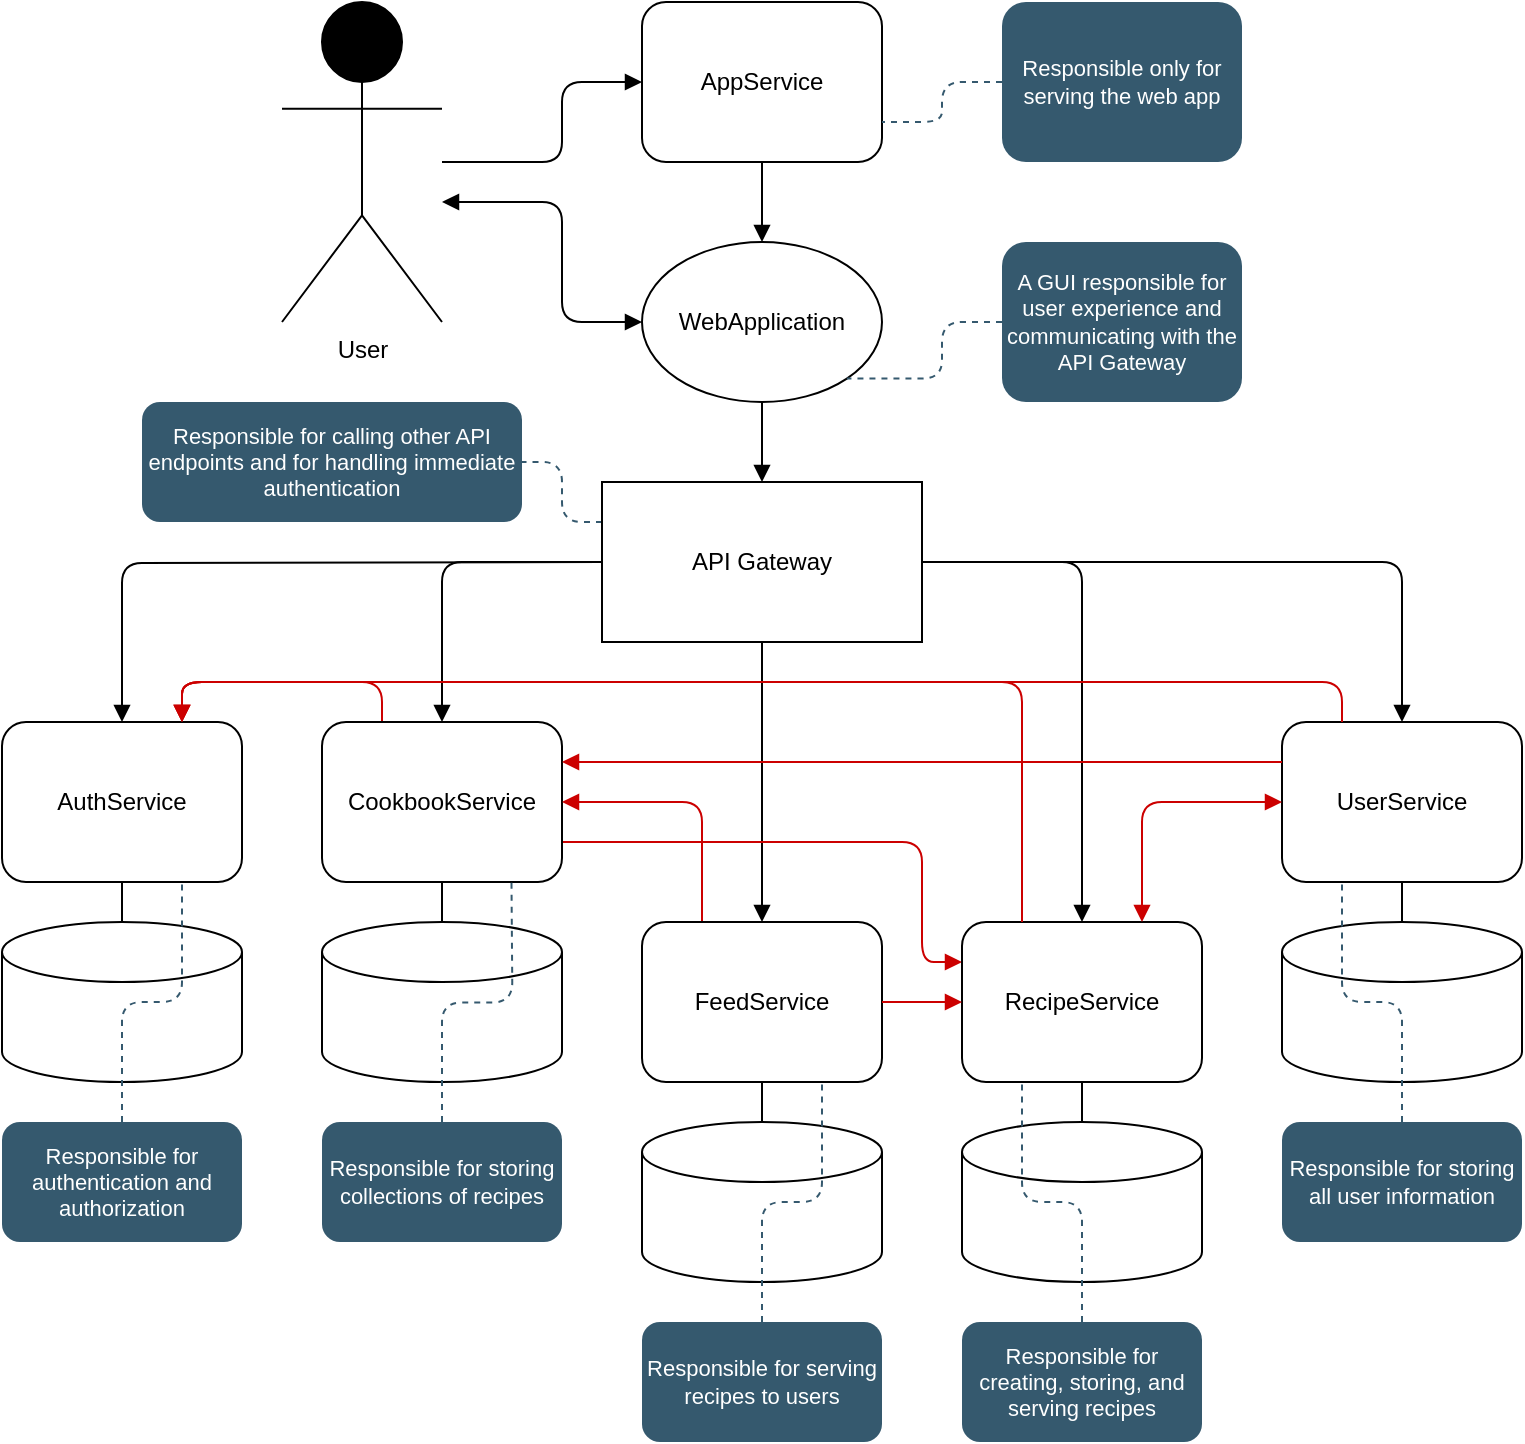 <mxfile version="23.0.2" type="device">
  <diagram name="Page-1" id="OY2iPuIFfPLl3rpVCC-p">
    <mxGraphModel dx="1093" dy="798" grid="1" gridSize="10" guides="1" tooltips="1" connect="1" arrows="1" fold="1" page="1" pageScale="1" pageWidth="800" pageHeight="800" background="none" math="0" shadow="0">
      <root>
        <mxCell id="0" />
        <mxCell id="1" parent="0" />
        <mxCell id="rQv3BPeQmRKRY3msomSt-50" style="edgeStyle=orthogonalEdgeStyle;shape=connector;curved=0;rounded=1;orthogonalLoop=1;jettySize=auto;html=1;entryX=0;entryY=0.5;entryDx=0;entryDy=0;labelBackgroundColor=default;strokeColor=default;align=center;verticalAlign=middle;fontFamily=Helvetica;fontSize=11;fontColor=default;endArrow=block;endFill=1;" parent="1" source="rQv3BPeQmRKRY3msomSt-1" target="rQv3BPeQmRKRY3msomSt-4" edge="1">
          <mxGeometry relative="1" as="geometry">
            <mxPoint x="250" y="110" as="sourcePoint" />
            <Array as="points">
              <mxPoint x="300" y="120" />
              <mxPoint x="300" y="80" />
            </Array>
          </mxGeometry>
        </mxCell>
        <mxCell id="rQv3BPeQmRKRY3msomSt-1" value="User&lt;br&gt;" style="shape=umlActor;verticalLabelPosition=bottom;verticalAlign=top;html=1;outlineConnect=0;fillColor=#000000;" parent="1" vertex="1">
          <mxGeometry x="160" y="40" width="80" height="160" as="geometry" />
        </mxCell>
        <mxCell id="rQv3BPeQmRKRY3msomSt-52" style="edgeStyle=orthogonalEdgeStyle;shape=connector;curved=0;rounded=1;orthogonalLoop=1;jettySize=auto;html=1;entryX=0.5;entryY=0;entryDx=0;entryDy=0;labelBackgroundColor=default;strokeColor=default;align=center;verticalAlign=middle;fontFamily=Helvetica;fontSize=11;fontColor=default;endArrow=block;endFill=1;" parent="1" source="rQv3BPeQmRKRY3msomSt-4" target="rQv3BPeQmRKRY3msomSt-5" edge="1">
          <mxGeometry relative="1" as="geometry" />
        </mxCell>
        <mxCell id="rQv3BPeQmRKRY3msomSt-4" value="AppService" style="rounded=1;whiteSpace=wrap;html=1;" parent="1" vertex="1">
          <mxGeometry x="340" y="40" width="120" height="80" as="geometry" />
        </mxCell>
        <mxCell id="rQv3BPeQmRKRY3msomSt-45" style="edgeStyle=orthogonalEdgeStyle;shape=connector;curved=0;rounded=1;orthogonalLoop=1;jettySize=auto;html=1;entryX=0.5;entryY=0;entryDx=0;entryDy=0;labelBackgroundColor=default;strokeColor=default;align=center;verticalAlign=middle;fontFamily=Helvetica;fontSize=11;fontColor=default;endArrow=block;endFill=1;" parent="1" source="rQv3BPeQmRKRY3msomSt-5" target="rQv3BPeQmRKRY3msomSt-6" edge="1">
          <mxGeometry relative="1" as="geometry" />
        </mxCell>
        <mxCell id="rQv3BPeQmRKRY3msomSt-5" value="WebApplication" style="ellipse;whiteSpace=wrap;html=1;" parent="1" vertex="1">
          <mxGeometry x="340" y="160" width="120" height="80" as="geometry" />
        </mxCell>
        <mxCell id="rQv3BPeQmRKRY3msomSt-12" style="edgeStyle=orthogonalEdgeStyle;rounded=1;orthogonalLoop=1;jettySize=auto;html=1;exitX=0;exitY=0.5;exitDx=0;exitDy=0;entryX=0.5;entryY=0;entryDx=0;entryDy=0;endArrow=block;endFill=1;curved=0;" parent="1" source="rQv3BPeQmRKRY3msomSt-6" target="rQv3BPeQmRKRY3msomSt-8" edge="1">
          <mxGeometry relative="1" as="geometry" />
        </mxCell>
        <mxCell id="rQv3BPeQmRKRY3msomSt-33" style="edgeStyle=orthogonalEdgeStyle;rounded=0;orthogonalLoop=1;jettySize=auto;html=1;entryX=0.5;entryY=0;entryDx=0;entryDy=0;endArrow=block;endFill=1;" parent="1" source="rQv3BPeQmRKRY3msomSt-6" target="rQv3BPeQmRKRY3msomSt-20" edge="1">
          <mxGeometry relative="1" as="geometry" />
        </mxCell>
        <mxCell id="rQv3BPeQmRKRY3msomSt-66" style="edgeStyle=orthogonalEdgeStyle;shape=connector;curved=0;rounded=1;orthogonalLoop=1;jettySize=auto;html=1;exitX=0;exitY=0.25;exitDx=0;exitDy=0;entryX=1;entryY=0.5;entryDx=0;entryDy=0;labelBackgroundColor=default;strokeColor=#35596E;align=center;verticalAlign=middle;fontFamily=Helvetica;fontSize=11;fontColor=default;endArrow=none;endFill=0;dashed=1;" parent="1" source="rQv3BPeQmRKRY3msomSt-6" target="rQv3BPeQmRKRY3msomSt-64" edge="1">
          <mxGeometry relative="1" as="geometry" />
        </mxCell>
        <mxCell id="rQv3BPeQmRKRY3msomSt-6" value="API Gateway" style="rounded=0;whiteSpace=wrap;html=1;" parent="1" vertex="1">
          <mxGeometry x="320" y="280" width="160" height="80" as="geometry" />
        </mxCell>
        <mxCell id="rQv3BPeQmRKRY3msomSt-13" style="edgeStyle=orthogonalEdgeStyle;rounded=1;orthogonalLoop=1;jettySize=auto;html=1;exitX=0.5;exitY=0;exitDx=0;exitDy=0;entryX=0.5;entryY=0;entryDx=0;entryDy=0;endArrow=block;endFill=1;curved=0;" parent="1" target="rQv3BPeQmRKRY3msomSt-7" edge="1">
          <mxGeometry relative="1" as="geometry">
            <mxPoint x="320" y="320" as="sourcePoint" />
          </mxGeometry>
        </mxCell>
        <mxCell id="rQv3BPeQmRKRY3msomSt-7" value="AuthService" style="rounded=1;whiteSpace=wrap;html=1;" parent="1" vertex="1">
          <mxGeometry x="20" y="400" width="120" height="80" as="geometry" />
        </mxCell>
        <mxCell id="rQv3BPeQmRKRY3msomSt-29" value="" style="edgeStyle=orthogonalEdgeStyle;rounded=0;orthogonalLoop=1;jettySize=auto;html=1;endArrow=none;endFill=0;" parent="1" source="rQv3BPeQmRKRY3msomSt-8" target="rQv3BPeQmRKRY3msomSt-17" edge="1">
          <mxGeometry relative="1" as="geometry" />
        </mxCell>
        <mxCell id="rQv3BPeQmRKRY3msomSt-37" style="edgeStyle=orthogonalEdgeStyle;shape=connector;curved=0;rounded=1;orthogonalLoop=1;jettySize=auto;html=1;entryX=0;entryY=0.25;entryDx=0;entryDy=0;labelBackgroundColor=default;align=center;verticalAlign=middle;fontFamily=Helvetica;fontSize=11;fontColor=default;endArrow=block;endFill=1;strokeColor=#CC0000;exitX=1;exitY=0.75;exitDx=0;exitDy=0;" parent="1" source="rQv3BPeQmRKRY3msomSt-8" target="rQv3BPeQmRKRY3msomSt-9" edge="1">
          <mxGeometry relative="1" as="geometry">
            <Array as="points">
              <mxPoint x="480" y="460" />
              <mxPoint x="480" y="520" />
            </Array>
          </mxGeometry>
        </mxCell>
        <mxCell id="h1KjMi-bS9tO_MLpqdWS-1" style="edgeStyle=orthogonalEdgeStyle;rounded=1;orthogonalLoop=1;jettySize=auto;html=1;exitX=0.25;exitY=0;exitDx=0;exitDy=0;entryX=0.75;entryY=0;entryDx=0;entryDy=0;endArrow=block;endFill=1;curved=0;strokeColor=#CC0000;" edge="1" parent="1" source="rQv3BPeQmRKRY3msomSt-8" target="rQv3BPeQmRKRY3msomSt-7">
          <mxGeometry relative="1" as="geometry">
            <Array as="points">
              <mxPoint x="210" y="380" />
              <mxPoint x="110" y="380" />
            </Array>
          </mxGeometry>
        </mxCell>
        <mxCell id="rQv3BPeQmRKRY3msomSt-8" value="CookbookService" style="rounded=1;whiteSpace=wrap;html=1;" parent="1" vertex="1">
          <mxGeometry x="180" y="400" width="120" height="80" as="geometry" />
        </mxCell>
        <mxCell id="rQv3BPeQmRKRY3msomSt-14" style="edgeStyle=orthogonalEdgeStyle;rounded=1;orthogonalLoop=1;jettySize=auto;html=1;exitX=1;exitY=0.5;exitDx=0;exitDy=0;entryX=0.5;entryY=0;entryDx=0;entryDy=0;endArrow=block;endFill=1;curved=0;" parent="1" source="rQv3BPeQmRKRY3msomSt-6" target="rQv3BPeQmRKRY3msomSt-9" edge="1">
          <mxGeometry relative="1" as="geometry" />
        </mxCell>
        <mxCell id="rQv3BPeQmRKRY3msomSt-30" value="" style="edgeStyle=orthogonalEdgeStyle;rounded=0;orthogonalLoop=1;jettySize=auto;html=1;endArrow=none;endFill=0;" parent="1" source="rQv3BPeQmRKRY3msomSt-9" target="rQv3BPeQmRKRY3msomSt-18" edge="1">
          <mxGeometry relative="1" as="geometry" />
        </mxCell>
        <mxCell id="rQv3BPeQmRKRY3msomSt-9" value="RecipeService" style="rounded=1;whiteSpace=wrap;html=1;" parent="1" vertex="1">
          <mxGeometry x="500" y="500" width="120" height="80" as="geometry" />
        </mxCell>
        <mxCell id="rQv3BPeQmRKRY3msomSt-31" value="" style="edgeStyle=orthogonalEdgeStyle;rounded=0;orthogonalLoop=1;jettySize=auto;html=1;endArrow=none;endFill=0;" parent="1" source="rQv3BPeQmRKRY3msomSt-10" target="rQv3BPeQmRKRY3msomSt-19" edge="1">
          <mxGeometry relative="1" as="geometry" />
        </mxCell>
        <mxCell id="rQv3BPeQmRKRY3msomSt-10" value="UserService" style="rounded=1;whiteSpace=wrap;html=1;" parent="1" vertex="1">
          <mxGeometry x="660" y="400" width="120" height="80" as="geometry" />
        </mxCell>
        <mxCell id="rQv3BPeQmRKRY3msomSt-16" value="" style="shape=cylinder3;whiteSpace=wrap;html=1;boundedLbl=1;backgroundOutline=1;size=15;" parent="1" vertex="1">
          <mxGeometry x="20" y="500" width="120" height="80" as="geometry" />
        </mxCell>
        <mxCell id="rQv3BPeQmRKRY3msomSt-17" value="" style="shape=cylinder3;whiteSpace=wrap;html=1;boundedLbl=1;backgroundOutline=1;size=15;" parent="1" vertex="1">
          <mxGeometry x="180" y="500" width="120" height="80" as="geometry" />
        </mxCell>
        <mxCell id="rQv3BPeQmRKRY3msomSt-18" value="" style="shape=cylinder3;whiteSpace=wrap;html=1;boundedLbl=1;backgroundOutline=1;size=15;" parent="1" vertex="1">
          <mxGeometry x="500" y="600" width="120" height="80" as="geometry" />
        </mxCell>
        <mxCell id="rQv3BPeQmRKRY3msomSt-19" value="" style="shape=cylinder3;whiteSpace=wrap;html=1;boundedLbl=1;backgroundOutline=1;size=15;" parent="1" vertex="1">
          <mxGeometry x="660" y="500" width="120" height="80" as="geometry" />
        </mxCell>
        <mxCell id="h1KjMi-bS9tO_MLpqdWS-2" style="edgeStyle=orthogonalEdgeStyle;rounded=1;orthogonalLoop=1;jettySize=auto;html=1;exitX=0.25;exitY=0;exitDx=0;exitDy=0;entryX=1;entryY=0.5;entryDx=0;entryDy=0;strokeColor=#CC0000;curved=0;endArrow=block;endFill=1;" edge="1" parent="1" source="rQv3BPeQmRKRY3msomSt-20" target="rQv3BPeQmRKRY3msomSt-8">
          <mxGeometry relative="1" as="geometry" />
        </mxCell>
        <mxCell id="rQv3BPeQmRKRY3msomSt-20" value="FeedService" style="rounded=1;whiteSpace=wrap;html=1;" parent="1" vertex="1">
          <mxGeometry x="340" y="500" width="120" height="80" as="geometry" />
        </mxCell>
        <mxCell id="rQv3BPeQmRKRY3msomSt-23" value="" style="shape=cylinder3;whiteSpace=wrap;html=1;boundedLbl=1;backgroundOutline=1;size=15;" parent="1" vertex="1">
          <mxGeometry x="340" y="600" width="120" height="80" as="geometry" />
        </mxCell>
        <mxCell id="rQv3BPeQmRKRY3msomSt-25" style="edgeStyle=orthogonalEdgeStyle;rounded=0;orthogonalLoop=1;jettySize=auto;html=1;exitX=0.5;exitY=1;exitDx=0;exitDy=0;entryX=0.5;entryY=0;entryDx=0;entryDy=0;entryPerimeter=0;endArrow=none;endFill=0;curved=1;" parent="1" source="rQv3BPeQmRKRY3msomSt-7" target="rQv3BPeQmRKRY3msomSt-16" edge="1">
          <mxGeometry relative="1" as="geometry" />
        </mxCell>
        <mxCell id="rQv3BPeQmRKRY3msomSt-39" style="edgeStyle=orthogonalEdgeStyle;shape=connector;curved=0;rounded=1;orthogonalLoop=1;jettySize=auto;html=1;entryX=0.5;entryY=0;entryDx=0;entryDy=0;entryPerimeter=0;labelBackgroundColor=default;strokeColor=default;align=center;verticalAlign=middle;fontFamily=Helvetica;fontSize=11;fontColor=default;endArrow=none;endFill=0;" parent="1" source="rQv3BPeQmRKRY3msomSt-20" target="rQv3BPeQmRKRY3msomSt-23" edge="1">
          <mxGeometry relative="1" as="geometry" />
        </mxCell>
        <mxCell id="rQv3BPeQmRKRY3msomSt-58" style="edgeStyle=orthogonalEdgeStyle;shape=connector;curved=0;rounded=1;orthogonalLoop=1;jettySize=auto;html=1;entryX=0.75;entryY=1;entryDx=0;entryDy=0;labelBackgroundColor=default;strokeColor=#35596E;align=center;verticalAlign=middle;fontFamily=Helvetica;fontSize=11;fontColor=default;endArrow=none;endFill=0;dashed=1;exitX=0.5;exitY=0;exitDx=0;exitDy=0;" parent="1" source="rQv3BPeQmRKRY3msomSt-40" target="rQv3BPeQmRKRY3msomSt-7" edge="1">
          <mxGeometry relative="1" as="geometry" />
        </mxCell>
        <mxCell id="rQv3BPeQmRKRY3msomSt-40" value="Responsible for authentication and authorization" style="rounded=1;whiteSpace=wrap;html=1;fontFamily=Helvetica;fontSize=11;fontColor=#FFFFFF;fillColor=#35596E;strokeColor=none;perimeterSpacing=0;glass=0;shadow=0;" parent="1" vertex="1">
          <mxGeometry x="20" y="600" width="120" height="60" as="geometry" />
        </mxCell>
        <mxCell id="rQv3BPeQmRKRY3msomSt-41" value="Responsible for storing collections of recipes" style="rounded=1;whiteSpace=wrap;html=1;fontFamily=Helvetica;fontSize=11;fontColor=#FFFFFF;fillColor=#35596E;strokeColor=none;perimeterSpacing=0;glass=0;shadow=0;" parent="1" vertex="1">
          <mxGeometry x="180" y="600" width="120" height="60" as="geometry" />
        </mxCell>
        <mxCell id="rQv3BPeQmRKRY3msomSt-42" value="Responsible for serving recipes to users" style="rounded=1;whiteSpace=wrap;html=1;fontFamily=Helvetica;fontSize=11;fontColor=#FFFFFF;fillColor=#35596E;strokeColor=none;perimeterSpacing=0;glass=0;shadow=0;" parent="1" vertex="1">
          <mxGeometry x="340" y="700" width="120" height="60" as="geometry" />
        </mxCell>
        <mxCell id="rQv3BPeQmRKRY3msomSt-43" value="Responsible for creating, storing, and serving recipes" style="rounded=1;whiteSpace=wrap;html=1;fontFamily=Helvetica;fontSize=11;fontColor=#FFFFFF;fillColor=#35596E;strokeColor=none;perimeterSpacing=0;glass=0;shadow=0;" parent="1" vertex="1">
          <mxGeometry x="500" y="700" width="120" height="60" as="geometry" />
        </mxCell>
        <mxCell id="rQv3BPeQmRKRY3msomSt-44" value="Responsible for storing all user information" style="rounded=1;whiteSpace=wrap;html=1;fontFamily=Helvetica;fontSize=11;fontColor=#FFFFFF;fillColor=#35596E;strokeColor=none;perimeterSpacing=0;glass=0;shadow=0;" parent="1" vertex="1">
          <mxGeometry x="660" y="600" width="120" height="60" as="geometry" />
        </mxCell>
        <mxCell id="rQv3BPeQmRKRY3msomSt-51" style="edgeStyle=orthogonalEdgeStyle;shape=connector;curved=0;rounded=1;orthogonalLoop=1;jettySize=auto;html=1;entryX=0;entryY=0.5;entryDx=0;entryDy=0;labelBackgroundColor=default;strokeColor=default;align=center;verticalAlign=middle;fontFamily=Helvetica;fontSize=11;fontColor=default;endArrow=block;endFill=1;startArrow=block;startFill=1;" parent="1" source="rQv3BPeQmRKRY3msomSt-1" target="rQv3BPeQmRKRY3msomSt-5" edge="1">
          <mxGeometry relative="1" as="geometry">
            <mxPoint x="250" y="140" as="sourcePoint" />
            <mxPoint x="350" y="90" as="targetPoint" />
            <Array as="points">
              <mxPoint x="300" y="140" />
              <mxPoint x="300" y="200" />
            </Array>
          </mxGeometry>
        </mxCell>
        <mxCell id="rQv3BPeQmRKRY3msomSt-55" style="edgeStyle=orthogonalEdgeStyle;shape=connector;curved=0;rounded=1;orthogonalLoop=1;jettySize=auto;html=1;exitX=0;exitY=0.5;exitDx=0;exitDy=0;entryX=1;entryY=1;entryDx=0;entryDy=0;labelBackgroundColor=default;strokeColor=#35596E;align=center;verticalAlign=middle;fontFamily=Helvetica;fontSize=11;fontColor=default;endArrow=none;endFill=0;dashed=1;" parent="1" source="rQv3BPeQmRKRY3msomSt-53" target="rQv3BPeQmRKRY3msomSt-5" edge="1">
          <mxGeometry relative="1" as="geometry" />
        </mxCell>
        <mxCell id="rQv3BPeQmRKRY3msomSt-53" value="A GUI responsible for user experience and communicating with the API Gateway" style="rounded=1;whiteSpace=wrap;html=1;fontFamily=Helvetica;fontSize=11;fontColor=#FFFFFF;fillColor=#35596E;strokeColor=none;perimeterSpacing=0;glass=0;shadow=0;" parent="1" vertex="1">
          <mxGeometry x="520" y="160" width="120" height="80" as="geometry" />
        </mxCell>
        <mxCell id="rQv3BPeQmRKRY3msomSt-56" value="" style="edgeStyle=orthogonalEdgeStyle;shape=connector;curved=0;rounded=1;orthogonalLoop=1;jettySize=auto;html=1;labelBackgroundColor=default;strokeColor=#35596E;align=center;verticalAlign=middle;fontFamily=Helvetica;fontSize=11;fontColor=default;endArrow=none;endFill=0;dashed=1;exitX=0;exitY=0.5;exitDx=0;exitDy=0;entryX=1;entryY=0.75;entryDx=0;entryDy=0;" parent="1" source="rQv3BPeQmRKRY3msomSt-54" target="rQv3BPeQmRKRY3msomSt-4" edge="1">
          <mxGeometry relative="1" as="geometry" />
        </mxCell>
        <mxCell id="rQv3BPeQmRKRY3msomSt-54" value="Responsible only for serving the web app" style="rounded=1;whiteSpace=wrap;html=1;fontFamily=Helvetica;fontSize=11;fontColor=#FFFFFF;fillColor=#35596E;strokeColor=none;perimeterSpacing=0;glass=0;shadow=0;" parent="1" vertex="1">
          <mxGeometry x="520" y="40" width="120" height="80" as="geometry" />
        </mxCell>
        <mxCell id="rQv3BPeQmRKRY3msomSt-59" style="edgeStyle=orthogonalEdgeStyle;shape=connector;curved=0;rounded=1;orthogonalLoop=1;jettySize=auto;html=1;entryX=0.75;entryY=1;entryDx=0;entryDy=0;labelBackgroundColor=default;strokeColor=#35596E;align=center;verticalAlign=middle;fontFamily=Helvetica;fontSize=11;fontColor=default;endArrow=none;endFill=0;dashed=1;exitX=0.5;exitY=0;exitDx=0;exitDy=0;" parent="1" source="rQv3BPeQmRKRY3msomSt-41" edge="1">
          <mxGeometry relative="1" as="geometry">
            <mxPoint x="244.74" y="599.48" as="sourcePoint" />
            <mxPoint x="274.74" y="479.48" as="targetPoint" />
          </mxGeometry>
        </mxCell>
        <mxCell id="rQv3BPeQmRKRY3msomSt-61" style="edgeStyle=orthogonalEdgeStyle;shape=connector;curved=0;rounded=1;orthogonalLoop=1;jettySize=auto;html=1;entryX=0.25;entryY=1;entryDx=0;entryDy=0;labelBackgroundColor=default;strokeColor=#35596E;align=center;verticalAlign=middle;fontFamily=Helvetica;fontSize=11;fontColor=default;endArrow=none;endFill=0;dashed=1;exitX=0.5;exitY=0;exitDx=0;exitDy=0;" parent="1" source="rQv3BPeQmRKRY3msomSt-43" target="rQv3BPeQmRKRY3msomSt-9" edge="1">
          <mxGeometry relative="1" as="geometry">
            <mxPoint x="250" y="710" as="sourcePoint" />
            <mxPoint x="284.74" y="589.48" as="targetPoint" />
          </mxGeometry>
        </mxCell>
        <mxCell id="rQv3BPeQmRKRY3msomSt-62" style="edgeStyle=orthogonalEdgeStyle;shape=connector;curved=0;rounded=1;orthogonalLoop=1;jettySize=auto;html=1;entryX=0.25;entryY=1;entryDx=0;entryDy=0;labelBackgroundColor=default;strokeColor=#35596E;align=center;verticalAlign=middle;fontFamily=Helvetica;fontSize=11;fontColor=default;endArrow=none;endFill=0;dashed=1;exitX=0.5;exitY=0;exitDx=0;exitDy=0;" parent="1" source="rQv3BPeQmRKRY3msomSt-44" target="rQv3BPeQmRKRY3msomSt-10" edge="1">
          <mxGeometry relative="1" as="geometry">
            <mxPoint x="570" y="610" as="sourcePoint" />
            <mxPoint x="600" y="490" as="targetPoint" />
          </mxGeometry>
        </mxCell>
        <mxCell id="rQv3BPeQmRKRY3msomSt-63" style="edgeStyle=orthogonalEdgeStyle;shape=connector;curved=0;rounded=1;orthogonalLoop=1;jettySize=auto;html=1;entryX=0.75;entryY=1;entryDx=0;entryDy=0;labelBackgroundColor=default;strokeColor=#35596E;align=center;verticalAlign=middle;fontFamily=Helvetica;fontSize=11;fontColor=default;endArrow=none;endFill=0;dashed=1;exitX=0.5;exitY=0;exitDx=0;exitDy=0;" parent="1" source="rQv3BPeQmRKRY3msomSt-42" target="rQv3BPeQmRKRY3msomSt-20" edge="1">
          <mxGeometry relative="1" as="geometry">
            <mxPoint x="570" y="610" as="sourcePoint" />
            <mxPoint x="600" y="490" as="targetPoint" />
          </mxGeometry>
        </mxCell>
        <mxCell id="rQv3BPeQmRKRY3msomSt-64" value="Responsible for calling other API endpoints and for handling immediate authentication" style="rounded=1;whiteSpace=wrap;html=1;fontFamily=Helvetica;fontSize=11;fontColor=#FFFFFF;fillColor=#35596E;strokeColor=none;perimeterSpacing=0;glass=0;shadow=0;" parent="1" vertex="1">
          <mxGeometry x="90" y="240" width="190" height="60" as="geometry" />
        </mxCell>
        <mxCell id="d6smEhdsvIiPWi7TKo3d-1" style="edgeStyle=orthogonalEdgeStyle;rounded=1;orthogonalLoop=1;jettySize=auto;html=1;exitX=1;exitY=0.5;exitDx=0;exitDy=0;entryX=0.5;entryY=0;entryDx=0;entryDy=0;endArrow=block;endFill=1;curved=0;" parent="1" source="rQv3BPeQmRKRY3msomSt-6" target="rQv3BPeQmRKRY3msomSt-10" edge="1">
          <mxGeometry relative="1" as="geometry">
            <mxPoint x="490" y="330" as="sourcePoint" />
            <mxPoint x="570" y="410" as="targetPoint" />
          </mxGeometry>
        </mxCell>
        <mxCell id="h1KjMi-bS9tO_MLpqdWS-3" style="edgeStyle=orthogonalEdgeStyle;rounded=1;orthogonalLoop=1;jettySize=auto;html=1;exitX=1;exitY=0.5;exitDx=0;exitDy=0;entryX=0;entryY=0.5;entryDx=0;entryDy=0;strokeColor=#CC0000;curved=0;endArrow=block;endFill=1;" edge="1" parent="1" source="rQv3BPeQmRKRY3msomSt-20" target="rQv3BPeQmRKRY3msomSt-9">
          <mxGeometry relative="1" as="geometry">
            <mxPoint x="380" y="510" as="sourcePoint" />
            <mxPoint x="310" y="450" as="targetPoint" />
          </mxGeometry>
        </mxCell>
        <mxCell id="h1KjMi-bS9tO_MLpqdWS-6" style="edgeStyle=orthogonalEdgeStyle;shape=connector;curved=0;rounded=1;orthogonalLoop=1;jettySize=auto;html=1;entryX=0.75;entryY=0;entryDx=0;entryDy=0;labelBackgroundColor=default;align=center;verticalAlign=middle;fontFamily=Helvetica;fontSize=11;fontColor=default;endArrow=block;endFill=1;strokeColor=#CC0000;exitX=0.25;exitY=0;exitDx=0;exitDy=0;" edge="1" parent="1" source="rQv3BPeQmRKRY3msomSt-9" target="rQv3BPeQmRKRY3msomSt-7">
          <mxGeometry relative="1" as="geometry">
            <mxPoint x="310" y="430" as="sourcePoint" />
            <mxPoint x="510" y="430" as="targetPoint" />
          </mxGeometry>
        </mxCell>
        <mxCell id="h1KjMi-bS9tO_MLpqdWS-7" style="edgeStyle=orthogonalEdgeStyle;shape=connector;curved=0;rounded=1;orthogonalLoop=1;jettySize=auto;html=1;entryX=0;entryY=0.5;entryDx=0;entryDy=0;labelBackgroundColor=default;align=center;verticalAlign=middle;fontFamily=Helvetica;fontSize=11;fontColor=default;endArrow=block;endFill=1;strokeColor=#CC0000;exitX=0.75;exitY=0;exitDx=0;exitDy=0;startArrow=block;startFill=1;" edge="1" parent="1" source="rQv3BPeQmRKRY3msomSt-9" target="rQv3BPeQmRKRY3msomSt-10">
          <mxGeometry relative="1" as="geometry">
            <mxPoint x="540" y="410" as="sourcePoint" />
            <mxPoint x="120" y="410" as="targetPoint" />
          </mxGeometry>
        </mxCell>
        <mxCell id="h1KjMi-bS9tO_MLpqdWS-8" style="edgeStyle=orthogonalEdgeStyle;shape=connector;curved=0;rounded=1;orthogonalLoop=1;jettySize=auto;html=1;entryX=0.75;entryY=0;entryDx=0;entryDy=0;labelBackgroundColor=default;align=center;verticalAlign=middle;fontFamily=Helvetica;fontSize=11;fontColor=default;endArrow=block;endFill=1;strokeColor=#CC0000;exitX=0.25;exitY=0;exitDx=0;exitDy=0;" edge="1" parent="1" source="rQv3BPeQmRKRY3msomSt-10" target="rQv3BPeQmRKRY3msomSt-7">
          <mxGeometry relative="1" as="geometry">
            <mxPoint x="540" y="410" as="sourcePoint" />
            <mxPoint x="120" y="410" as="targetPoint" />
          </mxGeometry>
        </mxCell>
        <mxCell id="h1KjMi-bS9tO_MLpqdWS-9" style="edgeStyle=orthogonalEdgeStyle;shape=connector;curved=0;rounded=1;orthogonalLoop=1;jettySize=auto;html=1;entryX=1;entryY=0.25;entryDx=0;entryDy=0;labelBackgroundColor=default;align=center;verticalAlign=middle;fontFamily=Helvetica;fontSize=11;fontColor=default;endArrow=block;endFill=1;strokeColor=#CC0000;exitX=0;exitY=0.25;exitDx=0;exitDy=0;" edge="1" parent="1" source="rQv3BPeQmRKRY3msomSt-10" target="rQv3BPeQmRKRY3msomSt-8">
          <mxGeometry relative="1" as="geometry">
            <mxPoint x="700" y="410" as="sourcePoint" />
            <mxPoint x="120" y="410" as="targetPoint" />
          </mxGeometry>
        </mxCell>
      </root>
    </mxGraphModel>
  </diagram>
</mxfile>
